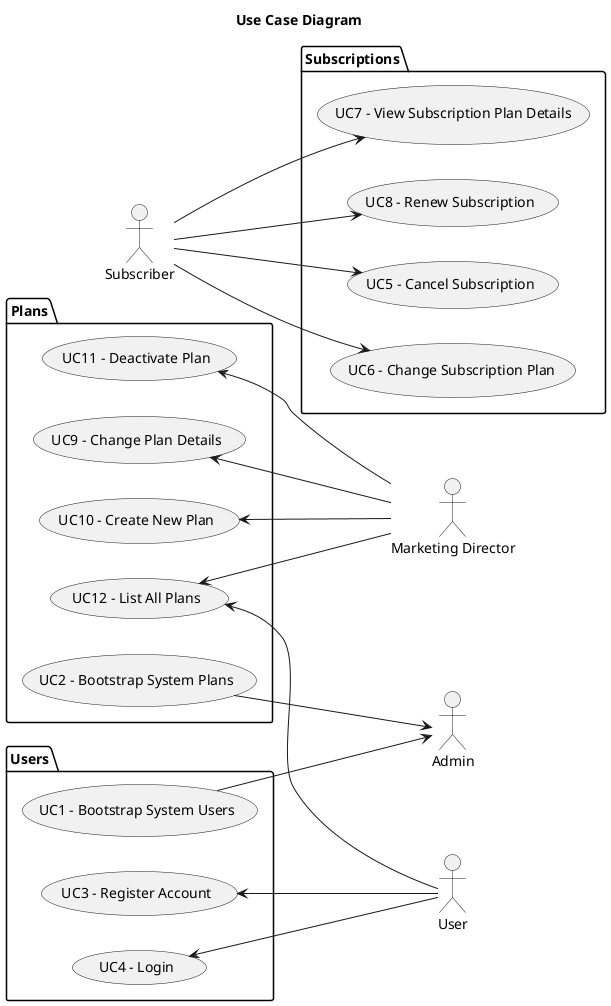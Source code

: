 @startuml
'https://plantuml.com/use-case-diagram

title Use Case Diagram

left to right direction

:Admin: as "Admin"
:Director: as "Marketing Director"
:User: as "User"
:Subscriber: as "Subscriber"

package Plans {
 usecase "UC9 - Change Plan Details" as UC8
 usecase "UC10 - Create New Plan" as UC9
 usecase "UC11 - Deactivate Plan" as UC10
 usecase "UC12 - List All Plans" as UC11
 usecase "UC2 - Bootstrap System Plans" as UC12
}

package Subscriptions {
    usecase "UC5 - Cancel Subscription" as UC4
    usecase "UC6 - Change Subscription Plan" as UC5
    usecase "UC7 - View Subscription Plan Details" as UC6
    usecase "UC8 - Renew Subscription" as UC7
}

package Users {
    usecase "UC3 - Register Account" as UC1
    usecase "UC1 - Bootstrap System Users" as UC2
    usecase "UC4 - Login" as UC3
}


UC2 --> Admin
UC12 --> Admin

UC8 <-- Director
UC9 <-- Director
UC10 <-- Director
UC11 <-- Director

UC1 <-- User
UC3 <-- User
UC11 <-- User

Subscriber --> UC4
Subscriber --> UC5
Subscriber --> UC6
Subscriber --> UC7
@enduml